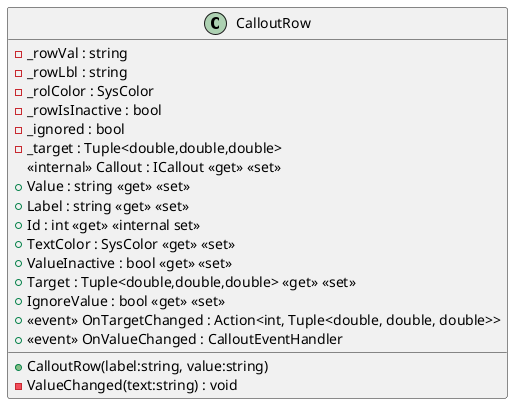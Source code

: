 @startuml
class CalloutRow {
    - _rowVal : string
    - _rowLbl : string
    - _rolColor : SysColor
    - _rowIsInactive : bool
    - _ignored : bool
    - _target : Tuple<double,double,double>
    + CalloutRow(label:string, value:string)
    <<internal>> Callout : ICallout <<get>> <<set>>
    + Value : string <<get>> <<set>>
    + Label : string <<get>> <<set>>
    + Id : int <<get>> <<internal set>>
    + TextColor : SysColor <<get>> <<set>>
    + ValueInactive : bool <<get>> <<set>>
    + Target : Tuple<double,double,double> <<get>> <<set>>
    + IgnoreValue : bool <<get>> <<set>>
    - ValueChanged(text:string) : void
    +  <<event>> OnTargetChanged : Action<int, Tuple<double, double, double>> 
    +  <<event>> OnValueChanged : CalloutEventHandler 
}
@enduml
